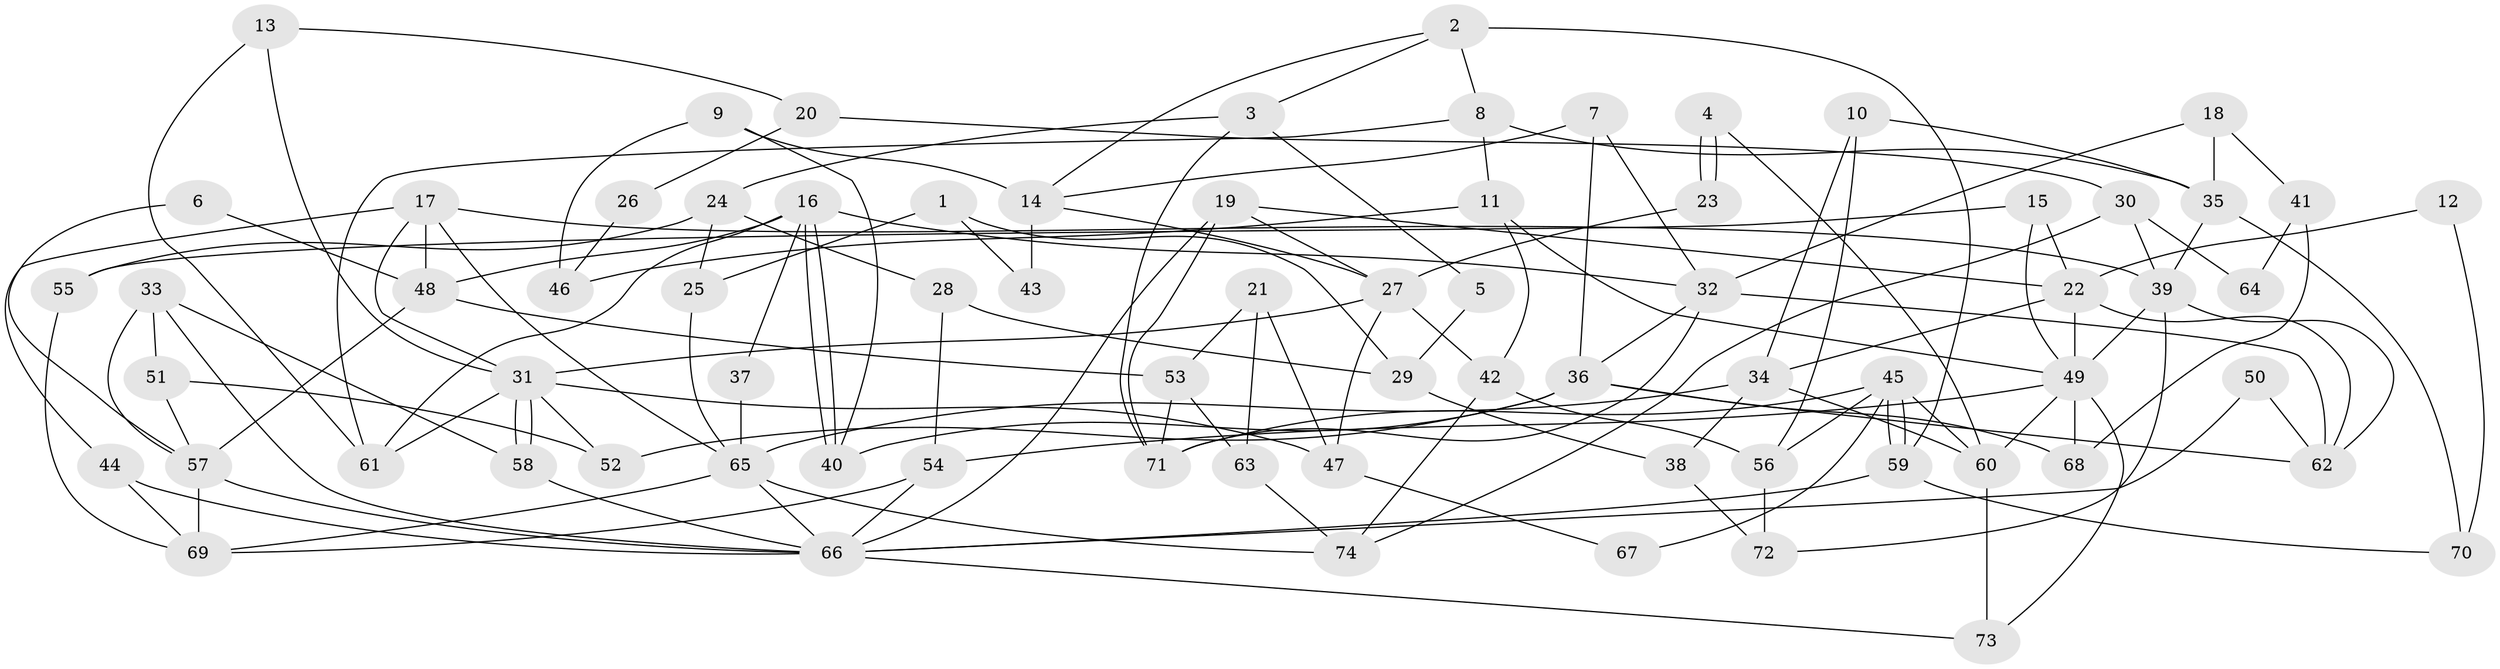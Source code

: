 // Generated by graph-tools (version 1.1) at 2025/02/03/09/25 03:02:01]
// undirected, 74 vertices, 148 edges
graph export_dot {
graph [start="1"]
  node [color=gray90,style=filled];
  1;
  2;
  3;
  4;
  5;
  6;
  7;
  8;
  9;
  10;
  11;
  12;
  13;
  14;
  15;
  16;
  17;
  18;
  19;
  20;
  21;
  22;
  23;
  24;
  25;
  26;
  27;
  28;
  29;
  30;
  31;
  32;
  33;
  34;
  35;
  36;
  37;
  38;
  39;
  40;
  41;
  42;
  43;
  44;
  45;
  46;
  47;
  48;
  49;
  50;
  51;
  52;
  53;
  54;
  55;
  56;
  57;
  58;
  59;
  60;
  61;
  62;
  63;
  64;
  65;
  66;
  67;
  68;
  69;
  70;
  71;
  72;
  73;
  74;
  1 -- 25;
  1 -- 29;
  1 -- 43;
  2 -- 8;
  2 -- 59;
  2 -- 3;
  2 -- 14;
  3 -- 71;
  3 -- 5;
  3 -- 24;
  4 -- 60;
  4 -- 23;
  4 -- 23;
  5 -- 29;
  6 -- 57;
  6 -- 48;
  7 -- 36;
  7 -- 32;
  7 -- 14;
  8 -- 61;
  8 -- 11;
  8 -- 35;
  9 -- 14;
  9 -- 40;
  9 -- 46;
  10 -- 34;
  10 -- 35;
  10 -- 56;
  11 -- 42;
  11 -- 49;
  11 -- 46;
  12 -- 70;
  12 -- 22;
  13 -- 61;
  13 -- 31;
  13 -- 20;
  14 -- 27;
  14 -- 43;
  15 -- 49;
  15 -- 22;
  15 -- 55;
  16 -- 32;
  16 -- 40;
  16 -- 40;
  16 -- 37;
  16 -- 48;
  16 -- 61;
  17 -- 44;
  17 -- 39;
  17 -- 31;
  17 -- 48;
  17 -- 65;
  18 -- 35;
  18 -- 32;
  18 -- 41;
  19 -- 66;
  19 -- 27;
  19 -- 22;
  19 -- 71;
  20 -- 30;
  20 -- 26;
  21 -- 47;
  21 -- 53;
  21 -- 63;
  22 -- 34;
  22 -- 49;
  22 -- 62;
  23 -- 27;
  24 -- 55;
  24 -- 25;
  24 -- 28;
  25 -- 65;
  26 -- 46;
  27 -- 31;
  27 -- 42;
  27 -- 47;
  28 -- 54;
  28 -- 29;
  29 -- 38;
  30 -- 39;
  30 -- 74;
  30 -- 64;
  31 -- 58;
  31 -- 58;
  31 -- 47;
  31 -- 52;
  31 -- 61;
  32 -- 71;
  32 -- 36;
  32 -- 62;
  33 -- 57;
  33 -- 58;
  33 -- 51;
  33 -- 66;
  34 -- 65;
  34 -- 60;
  34 -- 38;
  35 -- 39;
  35 -- 70;
  36 -- 62;
  36 -- 52;
  36 -- 40;
  36 -- 68;
  37 -- 65;
  38 -- 72;
  39 -- 49;
  39 -- 62;
  39 -- 72;
  41 -- 68;
  41 -- 64;
  42 -- 56;
  42 -- 74;
  44 -- 66;
  44 -- 69;
  45 -- 59;
  45 -- 59;
  45 -- 71;
  45 -- 56;
  45 -- 60;
  45 -- 67;
  47 -- 67;
  48 -- 53;
  48 -- 57;
  49 -- 60;
  49 -- 54;
  49 -- 68;
  49 -- 73;
  50 -- 62;
  50 -- 66;
  51 -- 57;
  51 -- 52;
  53 -- 63;
  53 -- 71;
  54 -- 66;
  54 -- 69;
  55 -- 69;
  56 -- 72;
  57 -- 66;
  57 -- 69;
  58 -- 66;
  59 -- 66;
  59 -- 70;
  60 -- 73;
  63 -- 74;
  65 -- 69;
  65 -- 66;
  65 -- 74;
  66 -- 73;
}
